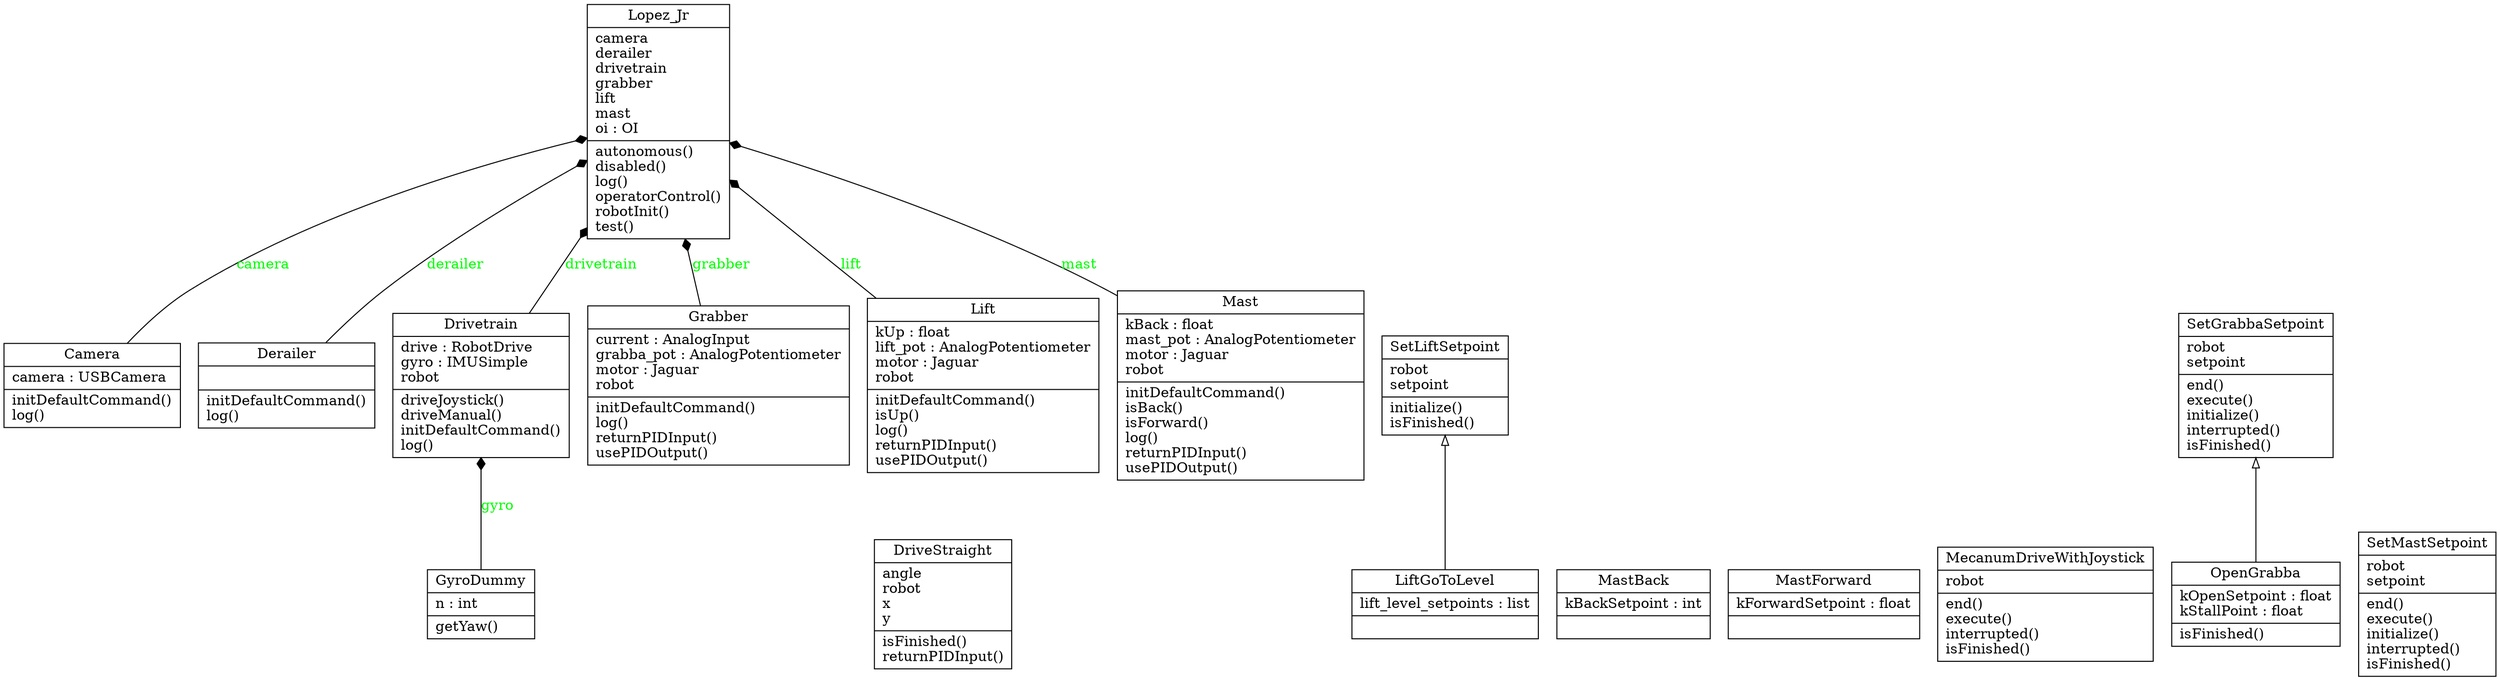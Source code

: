 digraph "classes_No_Name" {
charset="utf-8"
rankdir=BT
"0" [label="{Camera|camera : USBCamera\l|initDefaultCommand()\llog()\l}", shape="record"];
"1" [label="{Derailer|\l|initDefaultCommand()\llog()\l}", shape="record"];
"2" [label="{DriveStraight|angle\lrobot\lx\ly\l|isFinished()\lreturnPIDInput()\l}", shape="record"];
"3" [label="{Drivetrain|drive : RobotDrive\lgyro : IMUSimple\lrobot\l|driveJoystick()\ldriveManual()\linitDefaultCommand()\llog()\l}", shape="record"];
"4" [label="{Grabber|current : AnalogInput\lgrabba_pot : AnalogPotentiometer\lmotor : Jaguar\lrobot\l|initDefaultCommand()\llog()\lreturnPIDInput()\lusePIDOutput()\l}", shape="record"];
"5" [label="{GyroDummy|n : int\l|getYaw()\l}", shape="record"];
"6" [label="{Lift|kUp : float\llift_pot : AnalogPotentiometer\lmotor : Jaguar\lrobot\l|initDefaultCommand()\lisUp()\llog()\lreturnPIDInput()\lusePIDOutput()\l}", shape="record"];
"7" [label="{LiftGoToLevel|lift_level_setpoints : list\l|}", shape="record"];
"8" [label="{Lopez_Jr|camera\lderailer\ldrivetrain\lgrabber\llift\lmast\loi : OI\l|autonomous()\ldisabled()\llog()\loperatorControl()\lrobotInit()\ltest()\l}", shape="record"];
"9" [label="{Mast|kBack : float\lmast_pot : AnalogPotentiometer\lmotor : Jaguar\lrobot\l|initDefaultCommand()\lisBack()\lisForward()\llog()\lreturnPIDInput()\lusePIDOutput()\l}", shape="record"];
"10" [label="{MastBack|kBackSetpoint : int\l|}", shape="record"];
"11" [label="{MastForward|kForwardSetpoint : float\l|}", shape="record"];
"12" [label="{MecanumDriveWithJoystick|robot\l|end()\lexecute()\linterrupted()\lisFinished()\l}", shape="record"];
"13" [label="{OpenGrabba|kOpenSetpoint : float\lkStallPoint : float\l|isFinished()\l}", shape="record"];
"14" [label="{SetGrabbaSetpoint|robot\lsetpoint\l|end()\lexecute()\linitialize()\linterrupted()\lisFinished()\l}", shape="record"];
"15" [label="{SetLiftSetpoint|robot\lsetpoint\l|initialize()\lisFinished()\l}", shape="record"];
"16" [label="{SetMastSetpoint|robot\lsetpoint\l|end()\lexecute()\linitialize()\linterrupted()\lisFinished()\l}", shape="record"];
"7" -> "15" [arrowhead="empty", arrowtail="none"];
"13" -> "14" [arrowhead="empty", arrowtail="none"];
"0" -> "8" [arrowhead="diamond", arrowtail="none", fontcolor="green", label="camera", style="solid"];
"1" -> "8" [arrowhead="diamond", arrowtail="none", fontcolor="green", label="derailer", style="solid"];
"3" -> "8" [arrowhead="diamond", arrowtail="none", fontcolor="green", label="drivetrain", style="solid"];
"4" -> "8" [arrowhead="diamond", arrowtail="none", fontcolor="green", label="grabber", style="solid"];
"5" -> "3" [arrowhead="diamond", arrowtail="none", fontcolor="green", label="gyro", style="solid"];
"6" -> "8" [arrowhead="diamond", arrowtail="none", fontcolor="green", label="lift", style="solid"];
"9" -> "8" [arrowhead="diamond", arrowtail="none", fontcolor="green", label="mast", style="solid"];
}
